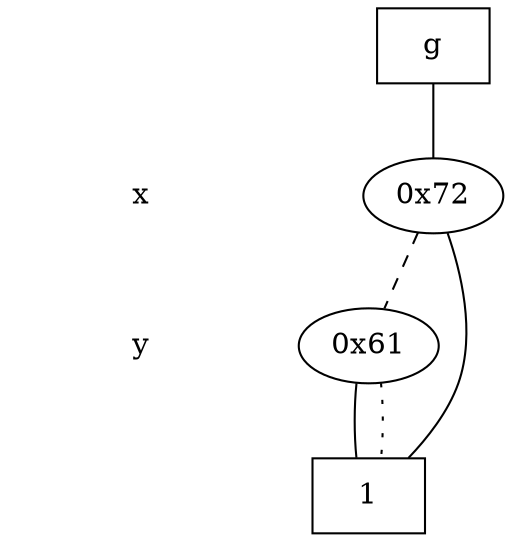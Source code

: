 digraph "DD" {
size = "7.5,10"
center = true;
edge [dir = none];
{ node [shape = plaintext];
  edge [style = invis];
  "CONST NODES" [style = invis];
" x " -> " y " -> "CONST NODES"; 
}
{ rank = same; node [shape = box]; edge [style = invis];
"  g  "; }
{ rank = same; " x ";
"0x72";
}
{ rank = same; " y ";
"0x61";
}
{ rank = same; "CONST NODES";
{ node [shape = box]; "0x5c";
}
}
"  g  " -> "0x72" [style = solid];
"0x72" -> "0x5c";
"0x72" -> "0x61" [style = dashed];
"0x61" -> "0x5c";
"0x61" -> "0x5c" [style = dotted];
"0x5c" [label = "1"];
}
